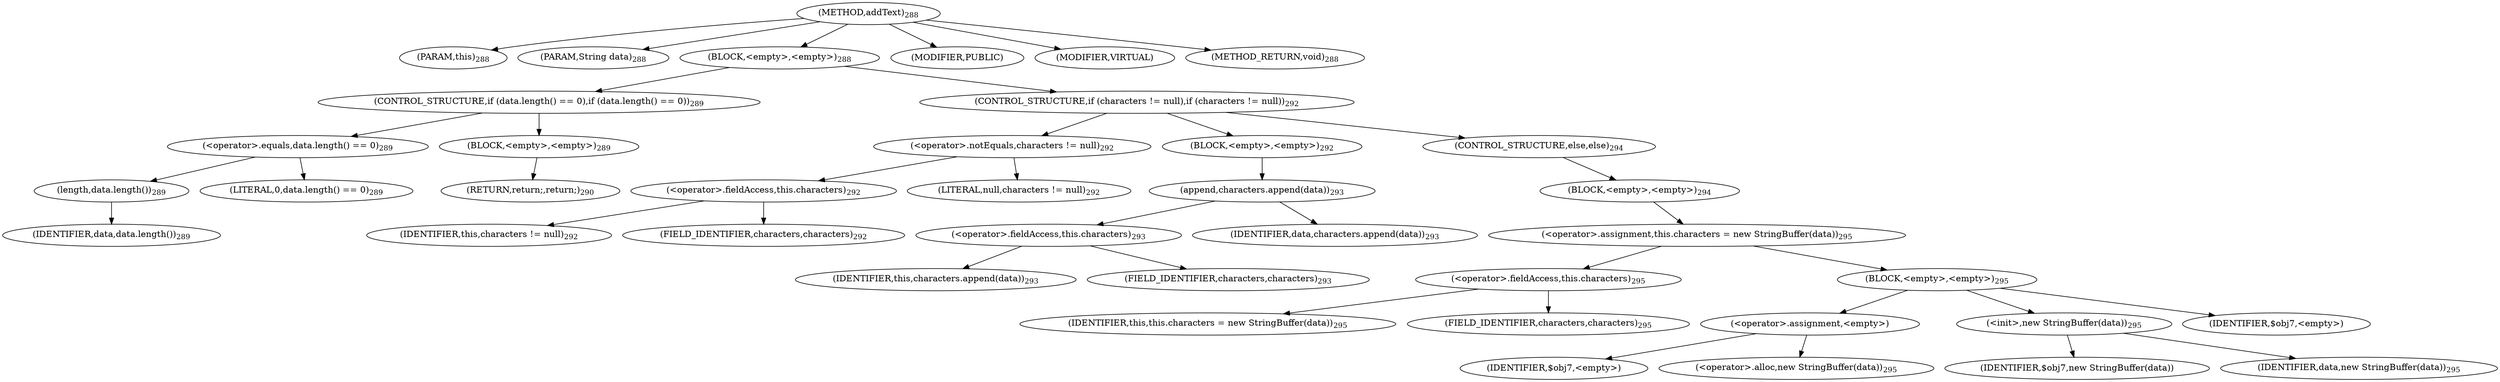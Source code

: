 digraph "addText" {  
"421" [label = <(METHOD,addText)<SUB>288</SUB>> ]
"422" [label = <(PARAM,this)<SUB>288</SUB>> ]
"423" [label = <(PARAM,String data)<SUB>288</SUB>> ]
"424" [label = <(BLOCK,&lt;empty&gt;,&lt;empty&gt;)<SUB>288</SUB>> ]
"425" [label = <(CONTROL_STRUCTURE,if (data.length() == 0),if (data.length() == 0))<SUB>289</SUB>> ]
"426" [label = <(&lt;operator&gt;.equals,data.length() == 0)<SUB>289</SUB>> ]
"427" [label = <(length,data.length())<SUB>289</SUB>> ]
"428" [label = <(IDENTIFIER,data,data.length())<SUB>289</SUB>> ]
"429" [label = <(LITERAL,0,data.length() == 0)<SUB>289</SUB>> ]
"430" [label = <(BLOCK,&lt;empty&gt;,&lt;empty&gt;)<SUB>289</SUB>> ]
"431" [label = <(RETURN,return;,return;)<SUB>290</SUB>> ]
"432" [label = <(CONTROL_STRUCTURE,if (characters != null),if (characters != null))<SUB>292</SUB>> ]
"433" [label = <(&lt;operator&gt;.notEquals,characters != null)<SUB>292</SUB>> ]
"434" [label = <(&lt;operator&gt;.fieldAccess,this.characters)<SUB>292</SUB>> ]
"435" [label = <(IDENTIFIER,this,characters != null)<SUB>292</SUB>> ]
"436" [label = <(FIELD_IDENTIFIER,characters,characters)<SUB>292</SUB>> ]
"437" [label = <(LITERAL,null,characters != null)<SUB>292</SUB>> ]
"438" [label = <(BLOCK,&lt;empty&gt;,&lt;empty&gt;)<SUB>292</SUB>> ]
"439" [label = <(append,characters.append(data))<SUB>293</SUB>> ]
"440" [label = <(&lt;operator&gt;.fieldAccess,this.characters)<SUB>293</SUB>> ]
"441" [label = <(IDENTIFIER,this,characters.append(data))<SUB>293</SUB>> ]
"442" [label = <(FIELD_IDENTIFIER,characters,characters)<SUB>293</SUB>> ]
"443" [label = <(IDENTIFIER,data,characters.append(data))<SUB>293</SUB>> ]
"444" [label = <(CONTROL_STRUCTURE,else,else)<SUB>294</SUB>> ]
"445" [label = <(BLOCK,&lt;empty&gt;,&lt;empty&gt;)<SUB>294</SUB>> ]
"446" [label = <(&lt;operator&gt;.assignment,this.characters = new StringBuffer(data))<SUB>295</SUB>> ]
"447" [label = <(&lt;operator&gt;.fieldAccess,this.characters)<SUB>295</SUB>> ]
"448" [label = <(IDENTIFIER,this,this.characters = new StringBuffer(data))<SUB>295</SUB>> ]
"449" [label = <(FIELD_IDENTIFIER,characters,characters)<SUB>295</SUB>> ]
"450" [label = <(BLOCK,&lt;empty&gt;,&lt;empty&gt;)<SUB>295</SUB>> ]
"451" [label = <(&lt;operator&gt;.assignment,&lt;empty&gt;)> ]
"452" [label = <(IDENTIFIER,$obj7,&lt;empty&gt;)> ]
"453" [label = <(&lt;operator&gt;.alloc,new StringBuffer(data))<SUB>295</SUB>> ]
"454" [label = <(&lt;init&gt;,new StringBuffer(data))<SUB>295</SUB>> ]
"455" [label = <(IDENTIFIER,$obj7,new StringBuffer(data))> ]
"456" [label = <(IDENTIFIER,data,new StringBuffer(data))<SUB>295</SUB>> ]
"457" [label = <(IDENTIFIER,$obj7,&lt;empty&gt;)> ]
"458" [label = <(MODIFIER,PUBLIC)> ]
"459" [label = <(MODIFIER,VIRTUAL)> ]
"460" [label = <(METHOD_RETURN,void)<SUB>288</SUB>> ]
  "421" -> "422" 
  "421" -> "423" 
  "421" -> "424" 
  "421" -> "458" 
  "421" -> "459" 
  "421" -> "460" 
  "424" -> "425" 
  "424" -> "432" 
  "425" -> "426" 
  "425" -> "430" 
  "426" -> "427" 
  "426" -> "429" 
  "427" -> "428" 
  "430" -> "431" 
  "432" -> "433" 
  "432" -> "438" 
  "432" -> "444" 
  "433" -> "434" 
  "433" -> "437" 
  "434" -> "435" 
  "434" -> "436" 
  "438" -> "439" 
  "439" -> "440" 
  "439" -> "443" 
  "440" -> "441" 
  "440" -> "442" 
  "444" -> "445" 
  "445" -> "446" 
  "446" -> "447" 
  "446" -> "450" 
  "447" -> "448" 
  "447" -> "449" 
  "450" -> "451" 
  "450" -> "454" 
  "450" -> "457" 
  "451" -> "452" 
  "451" -> "453" 
  "454" -> "455" 
  "454" -> "456" 
}
